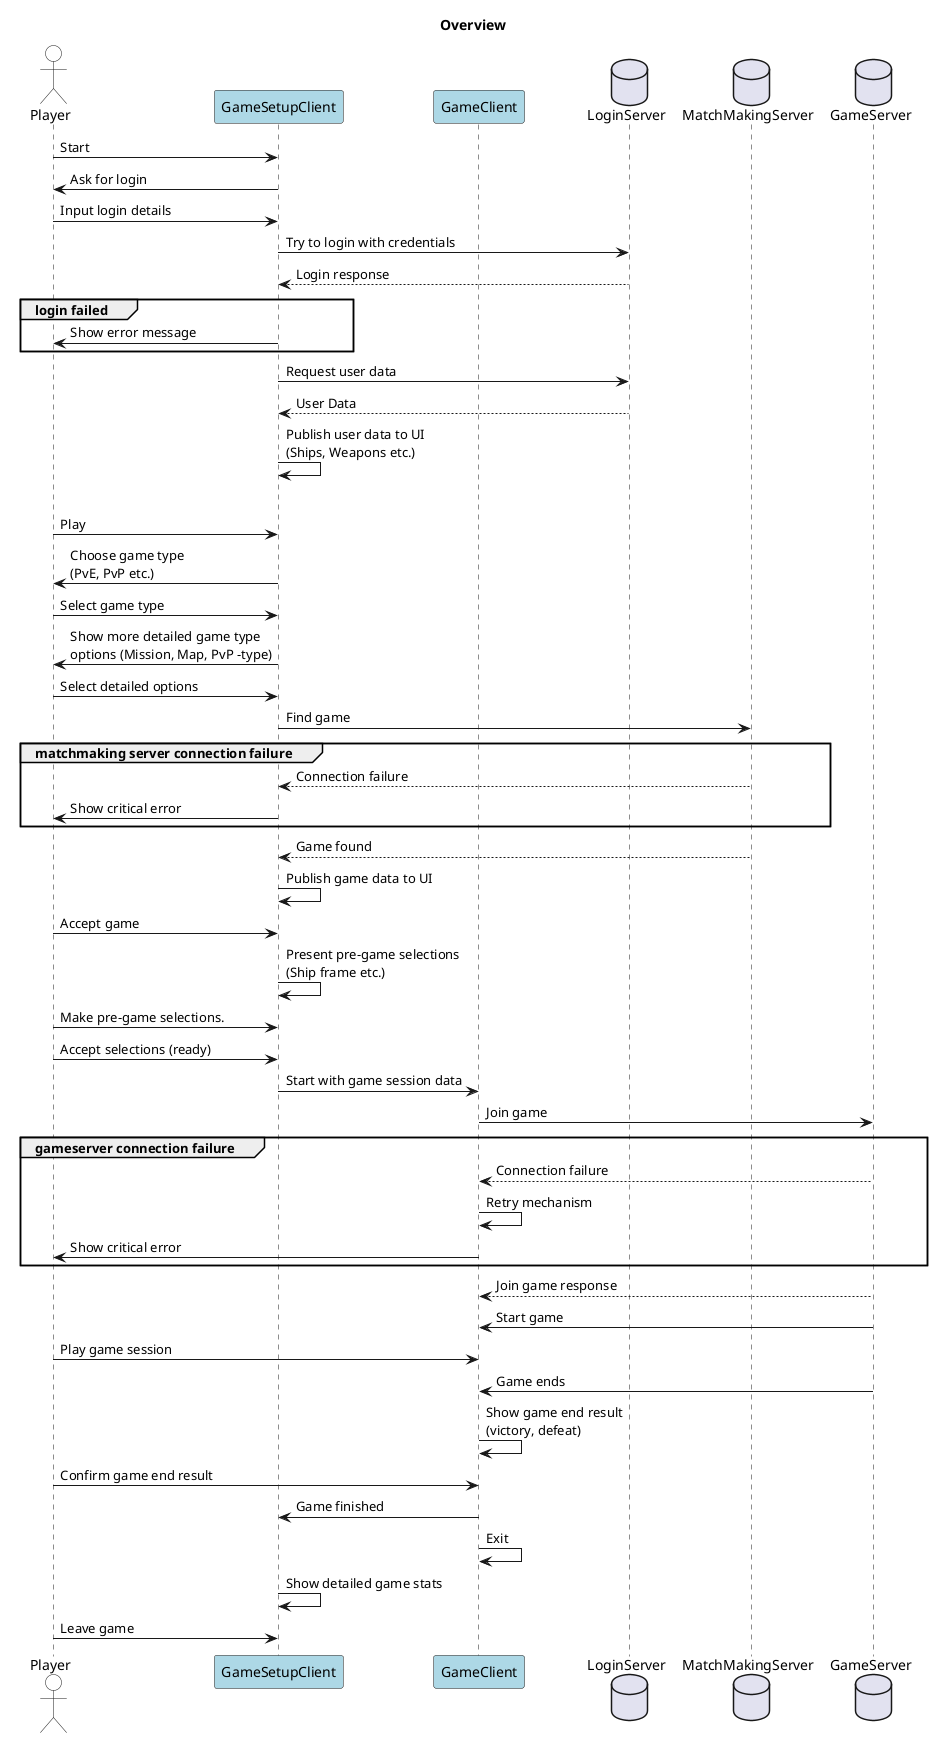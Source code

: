 @startuml
title Overview
actor Player #white
participant GameSetupClient #lightblue
participant GameClient #lightblue
database LoginServer
database MatchMakingServer
database GameServer

Player -> GameSetupClient : Start
GameSetupClient -> Player : Ask for login
Player -> GameSetupClient : Input login details
GameSetupClient -> LoginServer : Try to login with credentials
LoginServer --> GameSetupClient : Login response
group login failed
GameSetupClient -> Player : Show error message
end group
GameSetupClient -> LoginServer : Request user data
LoginServer --> GameSetupClient : User Data
GameSetupClient -> GameSetupClient : Publish user data to UI\n(Ships, Weapons etc.)
group
Player -> GameSetupClient : Play
GameSetupClient -> Player : Choose game type\n(PvE, PvP etc.)
Player -> GameSetupClient : Select game type
GameSetupClient -> Player : Show more detailed game type\noptions (Mission, Map, PvP -type)
Player -> GameSetupClient : Select detailed options
GameSetupClient -> MatchMakingServer : Find game
group matchmaking server connection failure
MatchMakingServer --> GameSetupClient : Connection failure
GameSetupClient -> Player : Show critical error
end group
MatchMakingServer --> GameSetupClient : Game found
GameSetupClient -> GameSetupClient : Publish game data to UI
Player -> GameSetupClient : Accept game
GameSetupClient -> GameSetupClient : Present pre-game selections\n(Ship frame etc.)
Player -> GameSetupClient : Make pre-game selections.
Player -> GameSetupClient : Accept selections (ready)
GameSetupClient -> GameClient : Start with game session data
GameClient -> GameServer : Join game
group gameserver connection failure
GameServer --> GameClient : Connection failure
GameClient -> GameClient : Retry mechanism
GameClient -> Player : Show critical error
end group
GameServer --> GameClient : Join game response
GameServer -> GameClient : Start game
Player -> GameClient : Play game session
GameServer -> GameClient : Game ends
GameClient -> GameClient : Show game end result\n(victory, defeat)
Player -> GameClient : Confirm game end result
GameClient -> GameSetupClient : Game finished
GameClient -> GameClient : Exit
GameSetupClient -> GameSetupClient : Show detailed game stats
Player -> GameSetupClient : Leave game
@enduml
